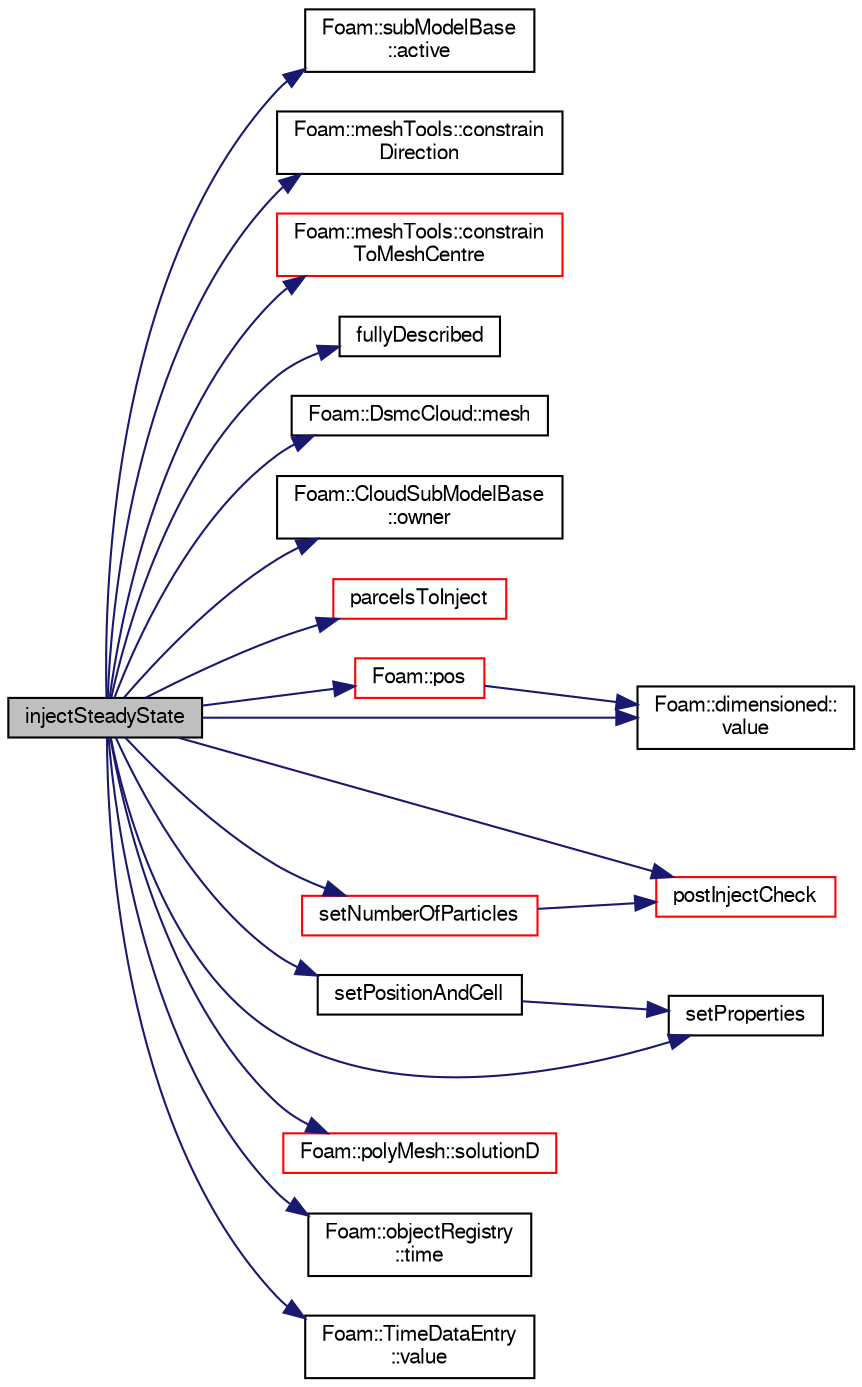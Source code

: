 digraph "injectSteadyState"
{
  bgcolor="transparent";
  edge [fontname="FreeSans",fontsize="10",labelfontname="FreeSans",labelfontsize="10"];
  node [fontname="FreeSans",fontsize="10",shape=record];
  rankdir="LR";
  Node1659 [label="injectSteadyState",height=0.2,width=0.4,color="black", fillcolor="grey75", style="filled", fontcolor="black"];
  Node1659 -> Node1660 [color="midnightblue",fontsize="10",style="solid",fontname="FreeSans"];
  Node1660 [label="Foam::subModelBase\l::active",height=0.2,width=0.4,color="black",URL="$a28266.html#ad9735e23cb0888fb98e1c5893aecff7e",tooltip="Return the model &#39;active&#39; status - default active = true. "];
  Node1659 -> Node1661 [color="midnightblue",fontsize="10",style="solid",fontname="FreeSans"];
  Node1661 [label="Foam::meshTools::constrain\lDirection",height=0.2,width=0.4,color="black",URL="$a21153.html#a05919d3e656fa4d04e9c3918d5b01b24",tooltip="Set the constrained components of directions/velocity to zero. "];
  Node1659 -> Node1662 [color="midnightblue",fontsize="10",style="solid",fontname="FreeSans"];
  Node1662 [label="Foam::meshTools::constrain\lToMeshCentre",height=0.2,width=0.4,color="red",URL="$a21153.html#a26700ec74f3fbbdd3e210599cbaf2073",tooltip="Set the constrained components of position to mesh centre. "];
  Node1659 -> Node1817 [color="midnightblue",fontsize="10",style="solid",fontname="FreeSans"];
  Node1817 [label="fullyDescribed",height=0.2,width=0.4,color="black",URL="$a24074.html#af4fb99083ed1d810af7074f440cb0aa2",tooltip="Flag to identify whether model fully describes the parcel. "];
  Node1659 -> Node1818 [color="midnightblue",fontsize="10",style="solid",fontname="FreeSans"];
  Node1818 [label="Foam::DsmcCloud::mesh",height=0.2,width=0.4,color="black",URL="$a23686.html#acb31d92d519d673eae6328d85d16fa52",tooltip="Return refernce to the mesh. "];
  Node1659 -> Node1819 [color="midnightblue",fontsize="10",style="solid",fontname="FreeSans"];
  Node1819 [label="Foam::CloudSubModelBase\l::owner",height=0.2,width=0.4,color="black",URL="$a24006.html#abb03c5d71075ad48d4502d4db33ab05a",tooltip="Return const access to the owner cloud. "];
  Node1659 -> Node1820 [color="midnightblue",fontsize="10",style="solid",fontname="FreeSans"];
  Node1820 [label="parcelsToInject",height=0.2,width=0.4,color="red",URL="$a24074.html#a4c4730db6620caeb697dfb15e7ed265a",tooltip="Number of parcels to introduce relative to SOI. "];
  Node1659 -> Node1822 [color="midnightblue",fontsize="10",style="solid",fontname="FreeSans"];
  Node1822 [label="Foam::pos",height=0.2,width=0.4,color="red",URL="$a21124.html#a09a190b59f3d01b258bca0fa964a6212"];
  Node1822 -> Node1767 [color="midnightblue",fontsize="10",style="solid",fontname="FreeSans"];
  Node1767 [label="Foam::dimensioned::\lvalue",height=0.2,width=0.4,color="black",URL="$a26366.html#a7948200a26c85fc3a83ffa510a91d668",tooltip="Return const reference to value. "];
  Node1659 -> Node1823 [color="midnightblue",fontsize="10",style="solid",fontname="FreeSans"];
  Node1823 [label="postInjectCheck",height=0.2,width=0.4,color="red",URL="$a24074.html#af4560e3886dd843472e7f8f0e8f8e33d",tooltip="Post injection checks. "];
  Node1659 -> Node1828 [color="midnightblue",fontsize="10",style="solid",fontname="FreeSans"];
  Node1828 [label="setNumberOfParticles",height=0.2,width=0.4,color="red",URL="$a24074.html#a50d527210ab32e5c250fd6d77804d2f4",tooltip="Set number of particles to inject given parcel properties. "];
  Node1828 -> Node1823 [color="midnightblue",fontsize="10",style="solid",fontname="FreeSans"];
  Node1659 -> Node1834 [color="midnightblue",fontsize="10",style="solid",fontname="FreeSans"];
  Node1834 [label="setPositionAndCell",height=0.2,width=0.4,color="black",URL="$a24074.html#aad46d52ac65ec9617ddd76b06e2bc670",tooltip="Set the injection position and owner cell, tetFace and tetPt. "];
  Node1834 -> Node1835 [color="midnightblue",fontsize="10",style="solid",fontname="FreeSans"];
  Node1835 [label="setProperties",height=0.2,width=0.4,color="black",URL="$a24074.html#a7f496938535f42dcec7cafb2239899e0",tooltip="Set the parcel properties. "];
  Node1659 -> Node1835 [color="midnightblue",fontsize="10",style="solid",fontname="FreeSans"];
  Node1659 -> Node1679 [color="midnightblue",fontsize="10",style="solid",fontname="FreeSans"];
  Node1679 [label="Foam::polyMesh::solutionD",height=0.2,width=0.4,color="red",URL="$a27410.html#af5da6fe74943b72776ccb80f07b4b84b",tooltip="Return the vector of solved-for directions in mesh. "];
  Node1659 -> Node1836 [color="midnightblue",fontsize="10",style="solid",fontname="FreeSans"];
  Node1836 [label="Foam::objectRegistry\l::time",height=0.2,width=0.4,color="black",URL="$a26326.html#a0d94096809fe3376b29a2a29ca11bb18",tooltip="Return time. "];
  Node1659 -> Node1837 [color="midnightblue",fontsize="10",style="solid",fontname="FreeSans"];
  Node1837 [label="Foam::TimeDataEntry\l::value",height=0.2,width=0.4,color="black",URL="$a24058.html#ac11ed92391589b8953835586fa3cca8c",tooltip="Return value as a function of (scalar) independent variable. "];
  Node1659 -> Node1767 [color="midnightblue",fontsize="10",style="solid",fontname="FreeSans"];
}
